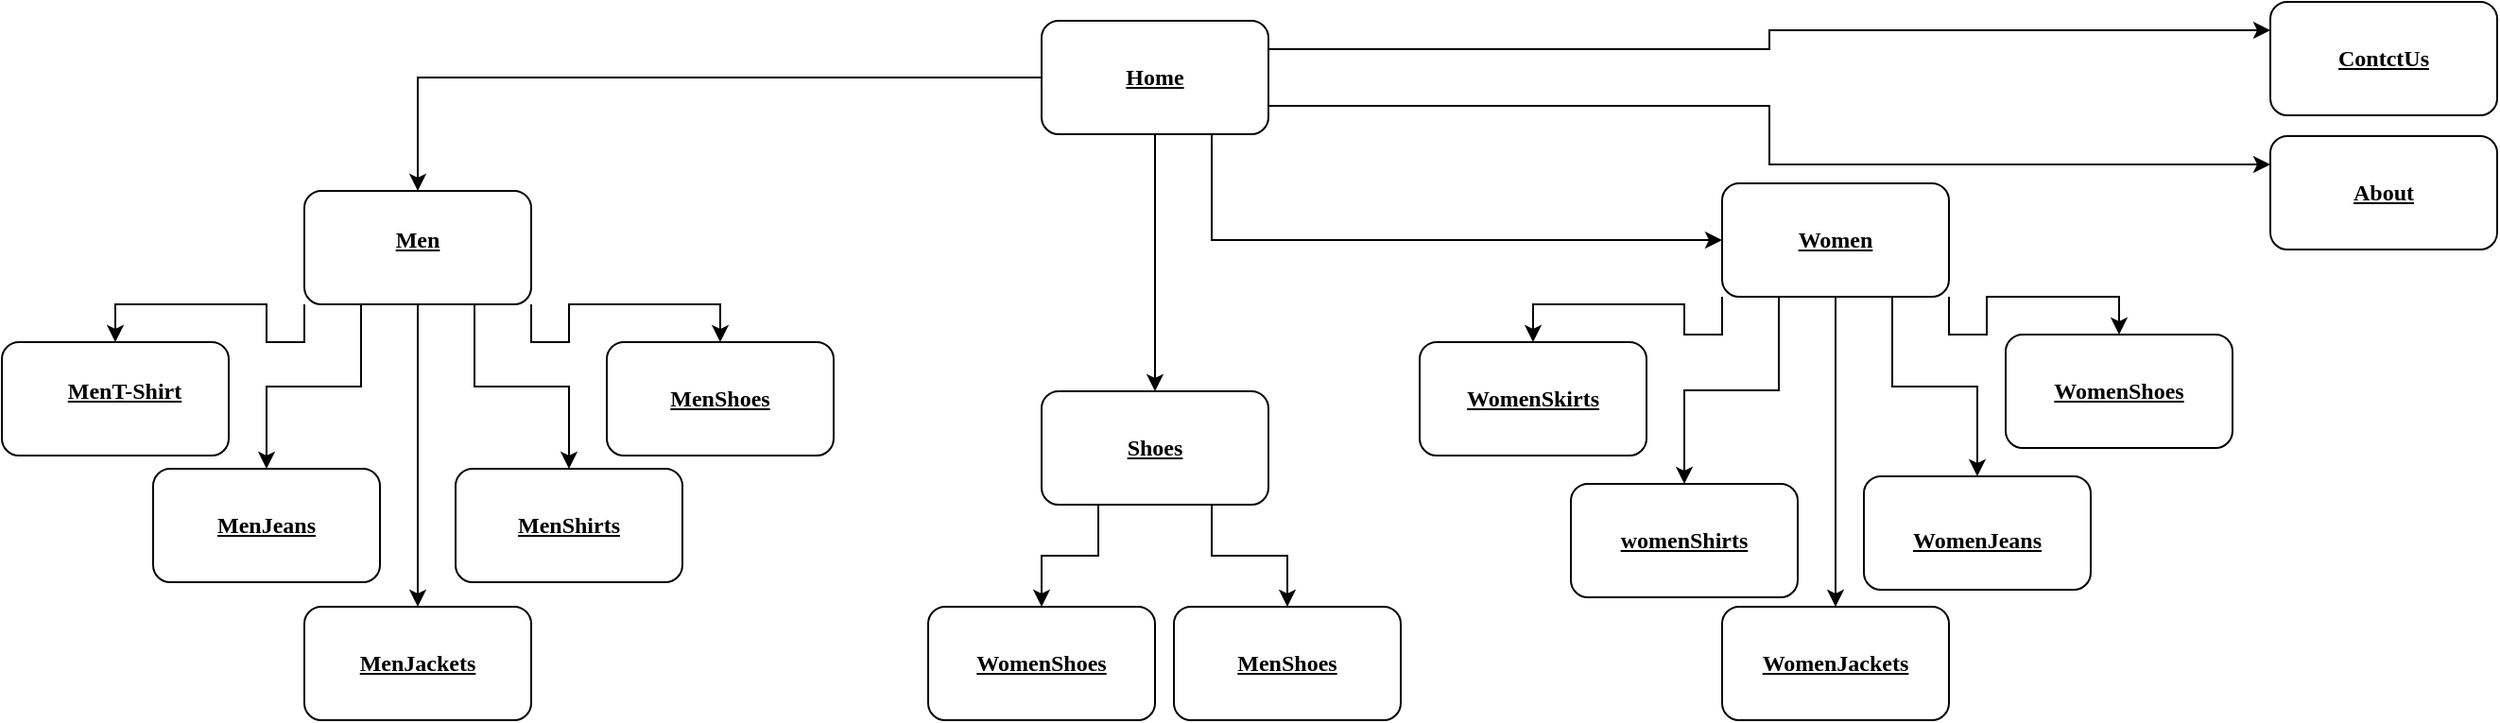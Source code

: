 <mxfile version="20.5.3" type="device"><diagram id="OizDrm5Xig_AN9M6LlKW" name="Page-1"><mxGraphModel dx="2272" dy="762" grid="1" gridSize="10" guides="1" tooltips="1" connect="1" arrows="1" fold="1" page="1" pageScale="1" pageWidth="850" pageHeight="1100" math="0" shadow="0"><root><mxCell id="0"/><mxCell id="1" parent="0"/><mxCell id="H3UUTVXSPCpy5wGeN_kU-5" style="edgeStyle=orthogonalEdgeStyle;rounded=0;orthogonalLoop=1;jettySize=auto;html=1;exitX=0;exitY=0.5;exitDx=0;exitDy=0;fontFamily=Tahoma;fontStyle=5" parent="1" source="H3UUTVXSPCpy5wGeN_kU-1" target="H3UUTVXSPCpy5wGeN_kU-4" edge="1"><mxGeometry relative="1" as="geometry"><mxPoint x="330" y="100" as="sourcePoint"/></mxGeometry></mxCell><mxCell id="H3UUTVXSPCpy5wGeN_kU-72" style="edgeStyle=orthogonalEdgeStyle;rounded=0;orthogonalLoop=1;jettySize=auto;html=1;exitX=0.75;exitY=1;exitDx=0;exitDy=0;entryX=0;entryY=0.5;entryDx=0;entryDy=0;fontFamily=Tahoma;" parent="1" source="H3UUTVXSPCpy5wGeN_kU-1" target="H3UUTVXSPCpy5wGeN_kU-6" edge="1"><mxGeometry relative="1" as="geometry"/></mxCell><mxCell id="H3UUTVXSPCpy5wGeN_kU-73" style="edgeStyle=orthogonalEdgeStyle;rounded=0;orthogonalLoop=1;jettySize=auto;html=1;exitX=0.5;exitY=1;exitDx=0;exitDy=0;entryX=0.5;entryY=0;entryDx=0;entryDy=0;fontFamily=Tahoma;" parent="1" source="H3UUTVXSPCpy5wGeN_kU-1" target="H3UUTVXSPCpy5wGeN_kU-10" edge="1"><mxGeometry relative="1" as="geometry"/></mxCell><mxCell id="5srXUmDb3AHX7TEyziv2-1" style="edgeStyle=orthogonalEdgeStyle;rounded=0;orthogonalLoop=1;jettySize=auto;html=1;exitX=1;exitY=0.25;exitDx=0;exitDy=0;entryX=0;entryY=0.25;entryDx=0;entryDy=0;" edge="1" parent="1" source="H3UUTVXSPCpy5wGeN_kU-1" target="H3UUTVXSPCpy5wGeN_kU-13"><mxGeometry relative="1" as="geometry"/></mxCell><mxCell id="5srXUmDb3AHX7TEyziv2-2" style="edgeStyle=orthogonalEdgeStyle;rounded=0;orthogonalLoop=1;jettySize=auto;html=1;exitX=1;exitY=0.75;exitDx=0;exitDy=0;entryX=0;entryY=0.25;entryDx=0;entryDy=0;" edge="1" parent="1" source="H3UUTVXSPCpy5wGeN_kU-1" target="H3UUTVXSPCpy5wGeN_kU-15"><mxGeometry relative="1" as="geometry"/></mxCell><mxCell id="H3UUTVXSPCpy5wGeN_kU-1" value="" style="rounded=1;whiteSpace=wrap;html=1;fontFamily=Tahoma;fontStyle=5" parent="1" vertex="1"><mxGeometry x="-70" y="20" width="120" height="60" as="geometry"/></mxCell><mxCell id="H3UUTVXSPCpy5wGeN_kU-28" style="edgeStyle=orthogonalEdgeStyle;rounded=0;orthogonalLoop=1;jettySize=auto;html=1;exitX=0;exitY=1;exitDx=0;exitDy=0;fontFamily=Tahoma;fontStyle=5" parent="1" source="H3UUTVXSPCpy5wGeN_kU-4" target="H3UUTVXSPCpy5wGeN_kU-27" edge="1"><mxGeometry relative="1" as="geometry"/></mxCell><mxCell id="H3UUTVXSPCpy5wGeN_kU-30" style="edgeStyle=orthogonalEdgeStyle;rounded=0;orthogonalLoop=1;jettySize=auto;html=1;exitX=0.5;exitY=1;exitDx=0;exitDy=0;fontFamily=Tahoma;fontStyle=5" parent="1" source="H3UUTVXSPCpy5wGeN_kU-4" target="H3UUTVXSPCpy5wGeN_kU-29" edge="1"><mxGeometry relative="1" as="geometry"/></mxCell><mxCell id="H3UUTVXSPCpy5wGeN_kU-40" style="edgeStyle=orthogonalEdgeStyle;rounded=0;orthogonalLoop=1;jettySize=auto;html=1;exitX=0.25;exitY=1;exitDx=0;exitDy=0;fontFamily=Tahoma;fontStyle=5" parent="1" source="H3UUTVXSPCpy5wGeN_kU-4" target="H3UUTVXSPCpy5wGeN_kU-39" edge="1"><mxGeometry relative="1" as="geometry"/></mxCell><mxCell id="H3UUTVXSPCpy5wGeN_kU-42" style="edgeStyle=orthogonalEdgeStyle;rounded=0;orthogonalLoop=1;jettySize=auto;html=1;exitX=0.75;exitY=1;exitDx=0;exitDy=0;fontFamily=Tahoma;fontStyle=5" parent="1" source="H3UUTVXSPCpy5wGeN_kU-4" target="H3UUTVXSPCpy5wGeN_kU-41" edge="1"><mxGeometry relative="1" as="geometry"/></mxCell><mxCell id="H3UUTVXSPCpy5wGeN_kU-44" style="edgeStyle=orthogonalEdgeStyle;rounded=0;orthogonalLoop=1;jettySize=auto;html=1;exitX=1;exitY=1;exitDx=0;exitDy=0;fontFamily=Tahoma;fontStyle=5" parent="1" source="H3UUTVXSPCpy5wGeN_kU-4" target="H3UUTVXSPCpy5wGeN_kU-43" edge="1"><mxGeometry relative="1" as="geometry"/></mxCell><mxCell id="H3UUTVXSPCpy5wGeN_kU-4" value="" style="rounded=1;whiteSpace=wrap;html=1;fontFamily=Tahoma;fontStyle=5" parent="1" vertex="1"><mxGeometry x="-460" y="110" width="120" height="60" as="geometry"/></mxCell><mxCell id="H3UUTVXSPCpy5wGeN_kU-32" style="edgeStyle=orthogonalEdgeStyle;rounded=0;orthogonalLoop=1;jettySize=auto;html=1;exitX=0;exitY=1;exitDx=0;exitDy=0;fontFamily=Tahoma;fontStyle=5" parent="1" source="H3UUTVXSPCpy5wGeN_kU-6" target="H3UUTVXSPCpy5wGeN_kU-31" edge="1"><mxGeometry relative="1" as="geometry"/></mxCell><mxCell id="H3UUTVXSPCpy5wGeN_kU-34" style="edgeStyle=orthogonalEdgeStyle;rounded=0;orthogonalLoop=1;jettySize=auto;html=1;exitX=0.5;exitY=1;exitDx=0;exitDy=0;fontFamily=Tahoma;fontStyle=5" parent="1" source="H3UUTVXSPCpy5wGeN_kU-6" target="H3UUTVXSPCpy5wGeN_kU-33" edge="1"><mxGeometry relative="1" as="geometry"/></mxCell><mxCell id="H3UUTVXSPCpy5wGeN_kU-36" style="edgeStyle=orthogonalEdgeStyle;rounded=0;orthogonalLoop=1;jettySize=auto;html=1;exitX=1;exitY=1;exitDx=0;exitDy=0;fontFamily=Tahoma;fontStyle=5" parent="1" source="H3UUTVXSPCpy5wGeN_kU-6" target="H3UUTVXSPCpy5wGeN_kU-35" edge="1"><mxGeometry relative="1" as="geometry"/></mxCell><mxCell id="H3UUTVXSPCpy5wGeN_kU-46" style="edgeStyle=orthogonalEdgeStyle;rounded=0;orthogonalLoop=1;jettySize=auto;html=1;exitX=0.25;exitY=1;exitDx=0;exitDy=0;fontFamily=Tahoma;fontStyle=5" parent="1" source="H3UUTVXSPCpy5wGeN_kU-6" target="H3UUTVXSPCpy5wGeN_kU-45" edge="1"><mxGeometry relative="1" as="geometry"/></mxCell><mxCell id="H3UUTVXSPCpy5wGeN_kU-48" style="edgeStyle=orthogonalEdgeStyle;rounded=0;orthogonalLoop=1;jettySize=auto;html=1;exitX=0.75;exitY=1;exitDx=0;exitDy=0;fontFamily=Tahoma;fontStyle=5" parent="1" source="H3UUTVXSPCpy5wGeN_kU-6" target="H3UUTVXSPCpy5wGeN_kU-47" edge="1"><mxGeometry relative="1" as="geometry"/></mxCell><mxCell id="H3UUTVXSPCpy5wGeN_kU-6" value="" style="rounded=1;whiteSpace=wrap;html=1;fontFamily=Tahoma;fontStyle=5" parent="1" vertex="1"><mxGeometry x="290" y="106" width="120" height="60" as="geometry"/></mxCell><mxCell id="H3UUTVXSPCpy5wGeN_kU-56" style="edgeStyle=orthogonalEdgeStyle;rounded=0;orthogonalLoop=1;jettySize=auto;html=1;exitX=0.25;exitY=1;exitDx=0;exitDy=0;fontFamily=Tahoma;fontStyle=5" parent="1" source="H3UUTVXSPCpy5wGeN_kU-10" target="H3UUTVXSPCpy5wGeN_kU-55" edge="1"><mxGeometry relative="1" as="geometry"/></mxCell><mxCell id="H3UUTVXSPCpy5wGeN_kU-58" style="edgeStyle=orthogonalEdgeStyle;rounded=0;orthogonalLoop=1;jettySize=auto;html=1;exitX=0.75;exitY=1;exitDx=0;exitDy=0;fontFamily=Tahoma;fontStyle=5" parent="1" source="H3UUTVXSPCpy5wGeN_kU-10" target="H3UUTVXSPCpy5wGeN_kU-57" edge="1"><mxGeometry relative="1" as="geometry"/></mxCell><mxCell id="H3UUTVXSPCpy5wGeN_kU-10" value="" style="rounded=1;whiteSpace=wrap;html=1;fontFamily=Tahoma;fontStyle=5" parent="1" vertex="1"><mxGeometry x="-70" y="216" width="120" height="60" as="geometry"/></mxCell><mxCell id="H3UUTVXSPCpy5wGeN_kU-13" value="" style="rounded=1;whiteSpace=wrap;html=1;fontFamily=Tahoma;fontStyle=5" parent="1" vertex="1"><mxGeometry x="580" y="10" width="120" height="60" as="geometry"/></mxCell><mxCell id="H3UUTVXSPCpy5wGeN_kU-15" value="" style="rounded=1;whiteSpace=wrap;html=1;fontFamily=Tahoma;fontStyle=5" parent="1" vertex="1"><mxGeometry x="580" y="81" width="120" height="60" as="geometry"/></mxCell><mxCell id="H3UUTVXSPCpy5wGeN_kU-21" value="Men" style="text;html=1;strokeColor=none;fillColor=none;align=center;verticalAlign=middle;whiteSpace=wrap;rounded=0;fontFamily=Tahoma;fontStyle=5" parent="1" vertex="1"><mxGeometry x="-430" y="121" width="60" height="30" as="geometry"/></mxCell><mxCell id="H3UUTVXSPCpy5wGeN_kU-22" value="Women" style="text;html=1;strokeColor=none;fillColor=none;align=center;verticalAlign=middle;whiteSpace=wrap;rounded=0;fontFamily=Tahoma;fontStyle=5" parent="1" vertex="1"><mxGeometry x="320" y="121" width="60" height="30" as="geometry"/></mxCell><mxCell id="H3UUTVXSPCpy5wGeN_kU-23" value="Home" style="text;html=1;strokeColor=none;fillColor=none;align=center;verticalAlign=middle;whiteSpace=wrap;rounded=0;fontFamily=Tahoma;fontStyle=5" parent="1" vertex="1"><mxGeometry x="-40" y="35" width="60" height="30" as="geometry"/></mxCell><mxCell id="H3UUTVXSPCpy5wGeN_kU-24" value="Shoes" style="text;html=1;strokeColor=none;fillColor=none;align=center;verticalAlign=middle;whiteSpace=wrap;rounded=0;fontFamily=Tahoma;fontStyle=5" parent="1" vertex="1"><mxGeometry x="-40" y="231" width="60" height="30" as="geometry"/></mxCell><mxCell id="H3UUTVXSPCpy5wGeN_kU-25" value="About" style="text;html=1;strokeColor=none;fillColor=none;align=center;verticalAlign=middle;whiteSpace=wrap;rounded=0;fontFamily=Tahoma;fontStyle=5" parent="1" vertex="1"><mxGeometry x="610" y="96" width="60" height="30" as="geometry"/></mxCell><mxCell id="H3UUTVXSPCpy5wGeN_kU-26" value="ContctUs" style="text;html=1;strokeColor=none;fillColor=none;align=center;verticalAlign=middle;whiteSpace=wrap;rounded=0;fontFamily=Tahoma;fontStyle=5" parent="1" vertex="1"><mxGeometry x="610" y="25" width="60" height="30" as="geometry"/></mxCell><mxCell id="H3UUTVXSPCpy5wGeN_kU-27" value="" style="rounded=1;whiteSpace=wrap;html=1;fontFamily=Tahoma;fontStyle=5" parent="1" vertex="1"><mxGeometry x="-620" y="190" width="120" height="60" as="geometry"/></mxCell><mxCell id="H3UUTVXSPCpy5wGeN_kU-29" value="" style="rounded=1;whiteSpace=wrap;html=1;fontFamily=Tahoma;fontStyle=5" parent="1" vertex="1"><mxGeometry x="-460" y="330" width="120" height="60" as="geometry"/></mxCell><mxCell id="H3UUTVXSPCpy5wGeN_kU-31" value="" style="rounded=1;whiteSpace=wrap;html=1;fontFamily=Tahoma;fontStyle=5" parent="1" vertex="1"><mxGeometry x="130" y="190" width="120" height="60" as="geometry"/></mxCell><mxCell id="H3UUTVXSPCpy5wGeN_kU-33" value="" style="rounded=1;whiteSpace=wrap;html=1;fontFamily=Tahoma;fontStyle=5" parent="1" vertex="1"><mxGeometry x="290" y="330" width="120" height="60" as="geometry"/></mxCell><mxCell id="H3UUTVXSPCpy5wGeN_kU-35" value="" style="rounded=1;whiteSpace=wrap;html=1;fontFamily=Tahoma;fontStyle=5" parent="1" vertex="1"><mxGeometry x="440" y="186" width="120" height="60" as="geometry"/></mxCell><mxCell id="H3UUTVXSPCpy5wGeN_kU-39" value="" style="rounded=1;whiteSpace=wrap;html=1;fontFamily=Tahoma;fontStyle=5" parent="1" vertex="1"><mxGeometry x="-540" y="257" width="120" height="60" as="geometry"/></mxCell><mxCell id="H3UUTVXSPCpy5wGeN_kU-41" value="" style="rounded=1;whiteSpace=wrap;html=1;fontFamily=Tahoma;fontStyle=5" parent="1" vertex="1"><mxGeometry x="-380" y="257" width="120" height="60" as="geometry"/></mxCell><mxCell id="H3UUTVXSPCpy5wGeN_kU-43" value="" style="rounded=1;whiteSpace=wrap;html=1;fontFamily=Tahoma;fontStyle=5" parent="1" vertex="1"><mxGeometry x="-300" y="190" width="120" height="60" as="geometry"/></mxCell><mxCell id="H3UUTVXSPCpy5wGeN_kU-45" value="" style="rounded=1;whiteSpace=wrap;html=1;fontFamily=Tahoma;fontStyle=5" parent="1" vertex="1"><mxGeometry x="210" y="265" width="120" height="60" as="geometry"/></mxCell><mxCell id="H3UUTVXSPCpy5wGeN_kU-47" value="" style="rounded=1;whiteSpace=wrap;html=1;fontFamily=Tahoma;fontStyle=5" parent="1" vertex="1"><mxGeometry x="365" y="261" width="120" height="60" as="geometry"/></mxCell><mxCell id="H3UUTVXSPCpy5wGeN_kU-55" value="" style="rounded=1;whiteSpace=wrap;html=1;fontFamily=Tahoma;fontStyle=5" parent="1" vertex="1"><mxGeometry x="-130" y="330" width="120" height="60" as="geometry"/></mxCell><mxCell id="H3UUTVXSPCpy5wGeN_kU-57" value="" style="rounded=1;whiteSpace=wrap;html=1;fontFamily=Tahoma;fontStyle=5" parent="1" vertex="1"><mxGeometry y="330" width="120" height="60" as="geometry"/></mxCell><mxCell id="H3UUTVXSPCpy5wGeN_kU-59" value="WomenShoes" style="text;html=1;strokeColor=none;fillColor=none;align=center;verticalAlign=middle;whiteSpace=wrap;rounded=0;fontFamily=Tahoma;fontStyle=5" parent="1" vertex="1"><mxGeometry x="-100" y="345" width="60" height="30" as="geometry"/></mxCell><mxCell id="H3UUTVXSPCpy5wGeN_kU-60" value="MenShoes" style="text;html=1;strokeColor=none;fillColor=none;align=center;verticalAlign=middle;whiteSpace=wrap;rounded=0;fontFamily=Tahoma;fontStyle=5" parent="1" vertex="1"><mxGeometry x="30" y="345" width="60" height="30" as="geometry"/></mxCell><mxCell id="H3UUTVXSPCpy5wGeN_kU-61" value="MenT-Shirt" style="text;html=1;strokeColor=none;fillColor=none;align=center;verticalAlign=middle;whiteSpace=wrap;rounded=0;fontFamily=Tahoma;fontStyle=5" parent="1" vertex="1"><mxGeometry x="-590" y="201" width="70" height="30" as="geometry"/></mxCell><mxCell id="H3UUTVXSPCpy5wGeN_kU-62" value="MenJeans" style="text;html=1;strokeColor=none;fillColor=none;align=center;verticalAlign=middle;whiteSpace=wrap;rounded=0;fontFamily=Tahoma;fontStyle=5" parent="1" vertex="1"><mxGeometry x="-510" y="272" width="60" height="30" as="geometry"/></mxCell><mxCell id="H3UUTVXSPCpy5wGeN_kU-63" value="MenJackets" style="text;html=1;strokeColor=none;fillColor=none;align=center;verticalAlign=middle;whiteSpace=wrap;rounded=0;fontFamily=Tahoma;fontStyle=5" parent="1" vertex="1"><mxGeometry x="-430" y="345" width="60" height="30" as="geometry"/></mxCell><mxCell id="H3UUTVXSPCpy5wGeN_kU-64" value="MenShirts" style="text;html=1;strokeColor=none;fillColor=none;align=center;verticalAlign=middle;whiteSpace=wrap;rounded=0;fontFamily=Tahoma;fontStyle=5" parent="1" vertex="1"><mxGeometry x="-350" y="272" width="60" height="30" as="geometry"/></mxCell><mxCell id="H3UUTVXSPCpy5wGeN_kU-65" value="MenShoes" style="text;html=1;strokeColor=none;fillColor=none;align=center;verticalAlign=middle;whiteSpace=wrap;rounded=0;fontFamily=Tahoma;fontStyle=5" parent="1" vertex="1"><mxGeometry x="-270" y="205" width="60" height="30" as="geometry"/></mxCell><mxCell id="H3UUTVXSPCpy5wGeN_kU-66" value="WomenSkirts" style="text;html=1;strokeColor=none;fillColor=none;align=center;verticalAlign=middle;whiteSpace=wrap;rounded=0;fontFamily=Tahoma;fontStyle=5" parent="1" vertex="1"><mxGeometry x="160" y="205" width="60" height="30" as="geometry"/></mxCell><mxCell id="H3UUTVXSPCpy5wGeN_kU-67" value="womenShirts" style="text;html=1;strokeColor=none;fillColor=none;align=center;verticalAlign=middle;whiteSpace=wrap;rounded=0;fontFamily=Tahoma;fontStyle=5" parent="1" vertex="1"><mxGeometry x="240" y="280" width="60" height="30" as="geometry"/></mxCell><mxCell id="H3UUTVXSPCpy5wGeN_kU-68" value="WomenJackets" style="text;html=1;strokeColor=none;fillColor=none;align=center;verticalAlign=middle;whiteSpace=wrap;rounded=0;fontFamily=Tahoma;fontStyle=5" parent="1" vertex="1"><mxGeometry x="320" y="345" width="60" height="30" as="geometry"/></mxCell><mxCell id="H3UUTVXSPCpy5wGeN_kU-69" value="WomenJeans" style="text;html=1;strokeColor=none;fillColor=none;align=center;verticalAlign=middle;whiteSpace=wrap;rounded=0;fontFamily=Tahoma;fontStyle=5" parent="1" vertex="1"><mxGeometry x="395" y="280" width="60" height="30" as="geometry"/></mxCell><mxCell id="H3UUTVXSPCpy5wGeN_kU-70" value="WomenShoes" style="text;html=1;strokeColor=none;fillColor=none;align=center;verticalAlign=middle;whiteSpace=wrap;rounded=0;fontFamily=Tahoma;fontStyle=5" parent="1" vertex="1"><mxGeometry x="470" y="201" width="60" height="30" as="geometry"/></mxCell></root></mxGraphModel></diagram></mxfile>